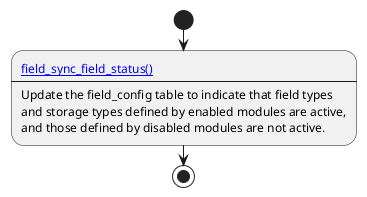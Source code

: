 @startuml

start
:[[field_sync_field_status field_sync_field_status()]]
----
Update the field_config table to indicate that field types
and storage types defined by enabled modules are active,
and those defined by disabled modules are not active.;
stop

@enduml